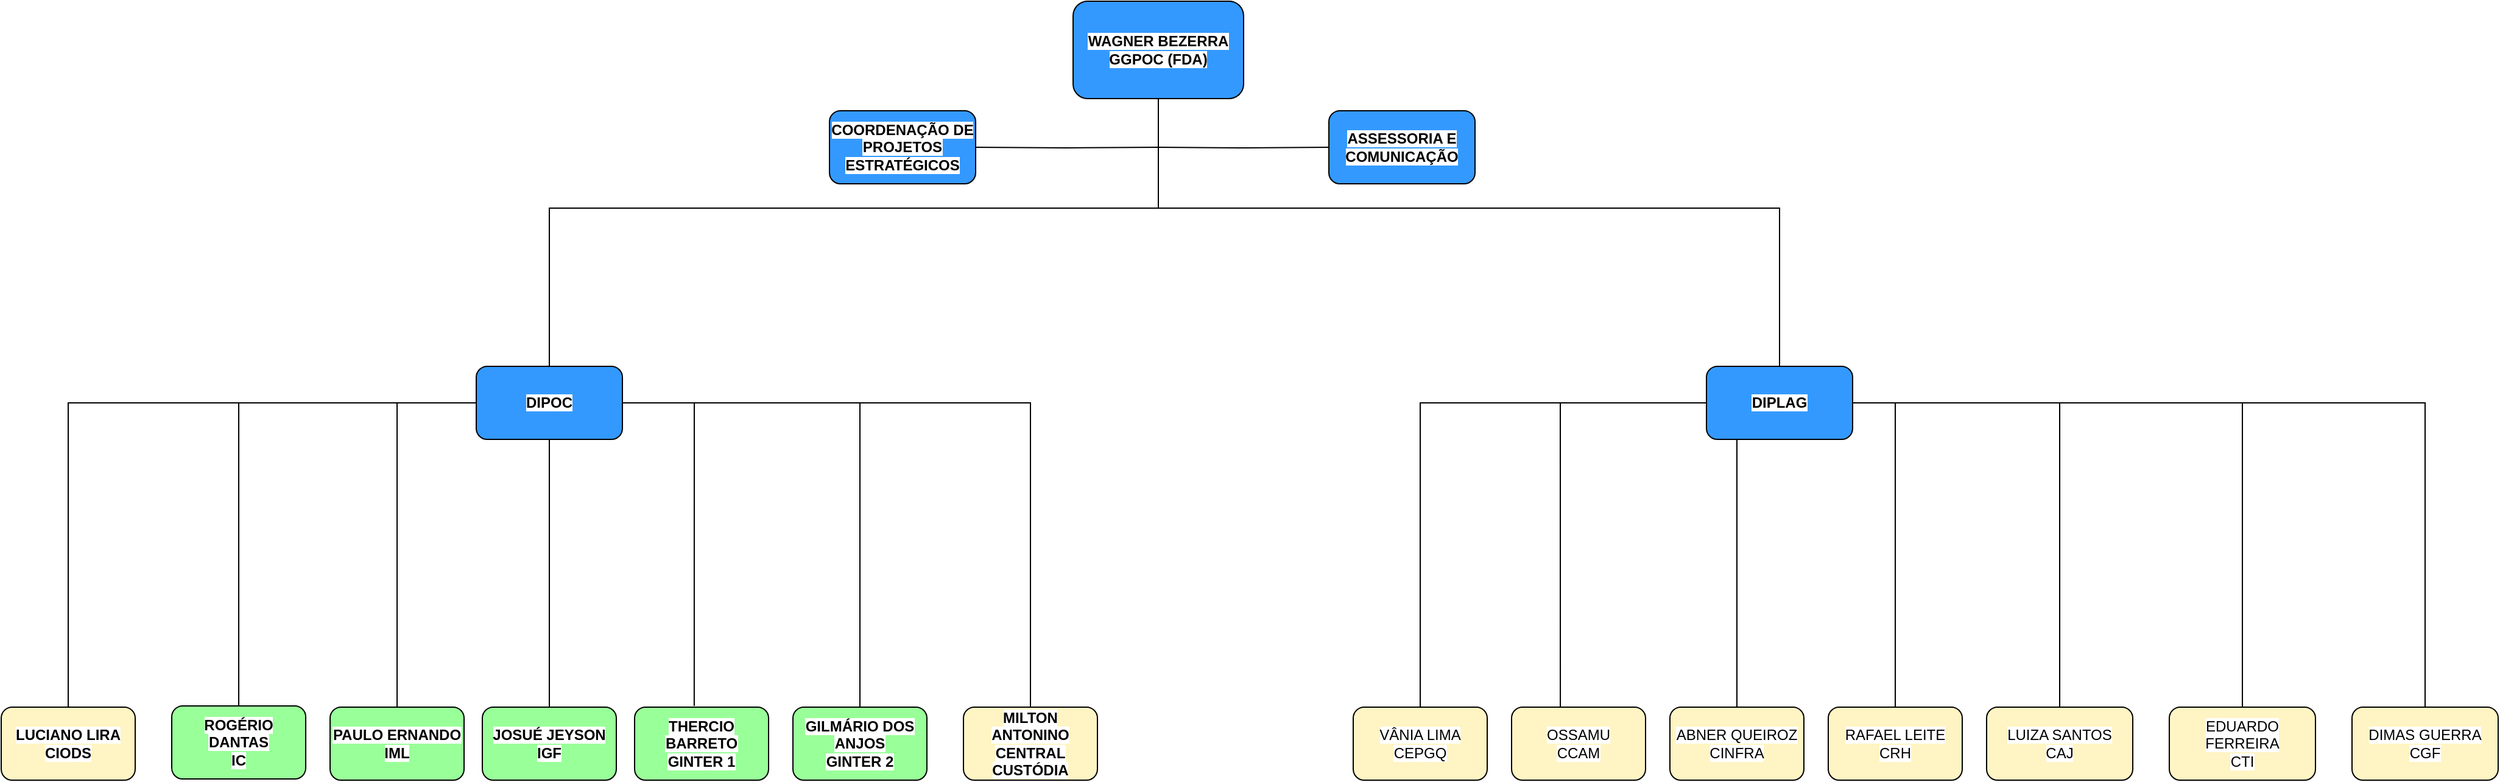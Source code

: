 <mxfile version="26.0.6">
  <diagram name="Página-1" id="0K0YXG1McnX2W62Tz3sX">
    <mxGraphModel dx="4008" dy="868" grid="1" gridSize="10" guides="1" tooltips="1" connect="1" arrows="1" fold="1" page="1" pageScale="1" pageWidth="2339" pageHeight="3300" math="0" shadow="0">
      <root>
        <mxCell id="0" />
        <mxCell id="1" parent="0" />
        <mxCell id="xnhlpHmmhGfdedn4X0CP-37" value="" style="edgeStyle=orthogonalEdgeStyle;rounded=0;orthogonalLoop=1;jettySize=auto;html=1;endArrow=none;endFill=0;" parent="1" target="xnhlpHmmhGfdedn4X0CP-36" edge="1">
          <mxGeometry relative="1" as="geometry">
            <mxPoint x="690" y="200" as="sourcePoint" />
          </mxGeometry>
        </mxCell>
        <mxCell id="xnhlpHmmhGfdedn4X0CP-39" value="" style="edgeStyle=orthogonalEdgeStyle;rounded=0;orthogonalLoop=1;jettySize=auto;html=1;endArrow=none;endFill=0;" parent="1" target="xnhlpHmmhGfdedn4X0CP-38" edge="1">
          <mxGeometry relative="1" as="geometry">
            <mxPoint x="690" y="200" as="sourcePoint" />
          </mxGeometry>
        </mxCell>
        <mxCell id="xnhlpHmmhGfdedn4X0CP-2" value="&lt;div&gt;&lt;font style=&quot;vertical-align: inherit;&quot;&gt;&lt;font style=&quot;vertical-align: inherit;&quot;&gt;&lt;b style=&quot;background-color: light-dark(#ffffff, var(--ge-dark-color, #121212));&quot;&gt;WAGNER BEZERRA&lt;/b&gt;&lt;/font&gt;&lt;/font&gt;&lt;/div&gt;&lt;font style=&quot;vertical-align: inherit;&quot;&gt;&lt;font style=&quot;vertical-align: inherit;&quot;&gt;&lt;b style=&quot;background-color: light-dark(#ffffff, var(--ge-dark-color, #121212));&quot;&gt;GGPOC (FDA)&lt;/b&gt;&lt;/font&gt;&lt;/font&gt;" style="rounded=1;whiteSpace=wrap;html=1;fillColor=#3399FF;" parent="1" vertex="1">
          <mxGeometry x="620" y="80" width="140" height="80" as="geometry" />
        </mxCell>
        <mxCell id="xnhlpHmmhGfdedn4X0CP-27" style="edgeStyle=orthogonalEdgeStyle;rounded=0;orthogonalLoop=1;jettySize=auto;html=1;exitX=0;exitY=0.5;exitDx=0;exitDy=0;endArrow=none;endFill=0;" parent="1" source="xnhlpHmmhGfdedn4X0CP-3" target="xnhlpHmmhGfdedn4X0CP-26" edge="1">
          <mxGeometry relative="1" as="geometry" />
        </mxCell>
        <mxCell id="xnhlpHmmhGfdedn4X0CP-55" style="edgeStyle=orthogonalEdgeStyle;rounded=0;orthogonalLoop=1;jettySize=auto;html=1;exitX=0.5;exitY=1;exitDx=0;exitDy=0;endArrow=none;endFill=0;" parent="1" source="xnhlpHmmhGfdedn4X0CP-3" target="xnhlpHmmhGfdedn4X0CP-34" edge="1">
          <mxGeometry relative="1" as="geometry">
            <Array as="points">
              <mxPoint x="1190" y="440" />
              <mxPoint x="1165" y="440" />
            </Array>
          </mxGeometry>
        </mxCell>
        <mxCell id="xnhlpHmmhGfdedn4X0CP-56" style="edgeStyle=orthogonalEdgeStyle;rounded=0;orthogonalLoop=1;jettySize=auto;html=1;exitX=1;exitY=0.5;exitDx=0;exitDy=0;endArrow=none;endFill=0;" parent="1" source="xnhlpHmmhGfdedn4X0CP-3" target="xnhlpHmmhGfdedn4X0CP-35" edge="1">
          <mxGeometry relative="1" as="geometry" />
        </mxCell>
        <mxCell id="xnhlpHmmhGfdedn4X0CP-57" style="edgeStyle=orthogonalEdgeStyle;rounded=0;orthogonalLoop=1;jettySize=auto;html=1;exitX=1;exitY=0.5;exitDx=0;exitDy=0;entryX=0.5;entryY=0;entryDx=0;entryDy=0;endArrow=none;endFill=0;" parent="1" source="xnhlpHmmhGfdedn4X0CP-3" target="xnhlpHmmhGfdedn4X0CP-51" edge="1">
          <mxGeometry relative="1" as="geometry" />
        </mxCell>
        <mxCell id="xnhlpHmmhGfdedn4X0CP-61" style="edgeStyle=orthogonalEdgeStyle;rounded=0;orthogonalLoop=1;jettySize=auto;html=1;exitX=1;exitY=0.5;exitDx=0;exitDy=0;entryX=0.5;entryY=0;entryDx=0;entryDy=0;endArrow=none;endFill=0;" parent="1" source="xnhlpHmmhGfdedn4X0CP-3" target="xnhlpHmmhGfdedn4X0CP-59" edge="1">
          <mxGeometry relative="1" as="geometry" />
        </mxCell>
        <mxCell id="XVnj3DxYSI7z3LRQhKSB-3" style="edgeStyle=orthogonalEdgeStyle;rounded=0;orthogonalLoop=1;jettySize=auto;html=1;exitX=1;exitY=0.5;exitDx=0;exitDy=0;endArrow=none;endFill=0;" edge="1" parent="1" source="xnhlpHmmhGfdedn4X0CP-3" target="XVnj3DxYSI7z3LRQhKSB-1">
          <mxGeometry relative="1" as="geometry" />
        </mxCell>
        <mxCell id="xnhlpHmmhGfdedn4X0CP-3" value="&lt;font style=&quot;vertical-align: inherit;&quot;&gt;&lt;font style=&quot;vertical-align: inherit;&quot;&gt;&lt;b style=&quot;background-color: light-dark(#ffffff, var(--ge-dark-color, #121212));&quot;&gt;DIPLAG&lt;/b&gt;&lt;/font&gt;&lt;/font&gt;" style="rounded=1;whiteSpace=wrap;html=1;fillColor=#3399FF;" parent="1" vertex="1">
          <mxGeometry x="1140" y="380" width="120" height="60" as="geometry" />
        </mxCell>
        <mxCell id="xnhlpHmmhGfdedn4X0CP-15" style="edgeStyle=orthogonalEdgeStyle;rounded=0;orthogonalLoop=1;jettySize=auto;html=1;exitX=0;exitY=0.5;exitDx=0;exitDy=0;entryX=0.5;entryY=0;entryDx=0;entryDy=0;endArrow=none;endFill=0;" parent="1" source="xnhlpHmmhGfdedn4X0CP-4" target="xnhlpHmmhGfdedn4X0CP-7" edge="1">
          <mxGeometry relative="1" as="geometry">
            <mxPoint x="-50" y="480" as="targetPoint" />
          </mxGeometry>
        </mxCell>
        <mxCell id="xnhlpHmmhGfdedn4X0CP-16" style="edgeStyle=orthogonalEdgeStyle;rounded=0;orthogonalLoop=1;jettySize=auto;html=1;exitX=0;exitY=0.5;exitDx=0;exitDy=0;endArrow=none;endFill=0;" parent="1" source="xnhlpHmmhGfdedn4X0CP-4" target="xnhlpHmmhGfdedn4X0CP-8" edge="1">
          <mxGeometry relative="1" as="geometry" />
        </mxCell>
        <mxCell id="xnhlpHmmhGfdedn4X0CP-20" style="edgeStyle=orthogonalEdgeStyle;rounded=0;orthogonalLoop=1;jettySize=auto;html=1;exitX=1;exitY=0.5;exitDx=0;exitDy=0;entryX=0.5;entryY=0;entryDx=0;entryDy=0;endArrow=none;endFill=0;" parent="1" source="xnhlpHmmhGfdedn4X0CP-4" target="xnhlpHmmhGfdedn4X0CP-10" edge="1">
          <mxGeometry relative="1" as="geometry" />
        </mxCell>
        <mxCell id="xnhlpHmmhGfdedn4X0CP-44" style="edgeStyle=orthogonalEdgeStyle;rounded=0;orthogonalLoop=1;jettySize=auto;html=1;exitX=0.5;exitY=1;exitDx=0;exitDy=0;entryX=0.5;entryY=0;entryDx=0;entryDy=0;endArrow=none;endFill=0;" parent="1" source="xnhlpHmmhGfdedn4X0CP-4" target="xnhlpHmmhGfdedn4X0CP-9" edge="1">
          <mxGeometry relative="1" as="geometry">
            <mxPoint x="190" y="640" as="targetPoint" />
          </mxGeometry>
        </mxCell>
        <mxCell id="xnhlpHmmhGfdedn4X0CP-49" style="edgeStyle=orthogonalEdgeStyle;rounded=0;orthogonalLoop=1;jettySize=auto;html=1;exitX=0;exitY=0.5;exitDx=0;exitDy=0;entryX=0.5;entryY=0;entryDx=0;entryDy=0;endArrow=none;endFill=0;" parent="1" source="xnhlpHmmhGfdedn4X0CP-4" target="xnhlpHmmhGfdedn4X0CP-47" edge="1">
          <mxGeometry relative="1" as="geometry" />
        </mxCell>
        <mxCell id="xnhlpHmmhGfdedn4X0CP-50" style="edgeStyle=orthogonalEdgeStyle;rounded=0;orthogonalLoop=1;jettySize=auto;html=1;exitX=1;exitY=0.5;exitDx=0;exitDy=0;entryX=0.5;entryY=0;entryDx=0;entryDy=0;strokeColor=default;endArrow=none;endFill=0;" parent="1" source="xnhlpHmmhGfdedn4X0CP-4" target="xnhlpHmmhGfdedn4X0CP-48" edge="1">
          <mxGeometry relative="1" as="geometry" />
        </mxCell>
        <mxCell id="xnhlpHmmhGfdedn4X0CP-4" value="&lt;font style=&quot;vertical-align: inherit;&quot;&gt;&lt;font style=&quot;vertical-align: inherit;&quot;&gt;&lt;b style=&quot;background-color: light-dark(#ffffff, var(--ge-dark-color, #121212));&quot;&gt;DIPOC&lt;/b&gt;&lt;/font&gt;&lt;/font&gt;" style="rounded=1;whiteSpace=wrap;html=1;fillColor=#3399FF;" parent="1" vertex="1">
          <mxGeometry x="130" y="380" width="120" height="60" as="geometry" />
        </mxCell>
        <mxCell id="xnhlpHmmhGfdedn4X0CP-5" value="" style="endArrow=none;html=1;rounded=0;exitX=0.5;exitY=0;exitDx=0;exitDy=0;entryX=0.5;entryY=1;entryDx=0;entryDy=0;" parent="1" source="xnhlpHmmhGfdedn4X0CP-4" target="xnhlpHmmhGfdedn4X0CP-2" edge="1">
          <mxGeometry width="50" height="50" relative="1" as="geometry">
            <mxPoint x="570" y="300" as="sourcePoint" />
            <mxPoint x="620" y="250" as="targetPoint" />
            <Array as="points">
              <mxPoint x="190" y="250" />
              <mxPoint x="320" y="250" />
              <mxPoint x="690" y="250" />
            </Array>
          </mxGeometry>
        </mxCell>
        <mxCell id="xnhlpHmmhGfdedn4X0CP-6" value="" style="endArrow=none;html=1;rounded=0;entryX=0.5;entryY=0;entryDx=0;entryDy=0;exitX=0.5;exitY=1;exitDx=0;exitDy=0;" parent="1" source="xnhlpHmmhGfdedn4X0CP-2" target="xnhlpHmmhGfdedn4X0CP-3" edge="1">
          <mxGeometry width="50" height="50" relative="1" as="geometry">
            <mxPoint x="760" y="250" as="sourcePoint" />
            <mxPoint x="810" y="200" as="targetPoint" />
            <Array as="points">
              <mxPoint x="690" y="250" />
              <mxPoint x="1080" y="250" />
              <mxPoint x="1200" y="250" />
            </Array>
          </mxGeometry>
        </mxCell>
        <mxCell id="xnhlpHmmhGfdedn4X0CP-7" value="&lt;div&gt;&lt;b style=&quot;background-color: light-dark(#ffffff, var(--ge-dark-color, #121212));&quot;&gt;ROGÉRIO DANTAS&lt;/b&gt;&lt;/div&gt;&lt;font style=&quot;vertical-align: inherit;&quot;&gt;&lt;font style=&quot;vertical-align: inherit;&quot;&gt;&lt;b style=&quot;background-color: light-dark(#ffffff, var(--ge-dark-color, #121212));&quot;&gt;IC&lt;/b&gt;&lt;/font&gt;&lt;/font&gt;" style="rounded=1;whiteSpace=wrap;html=1;fillColor=#99FF99;" parent="1" vertex="1">
          <mxGeometry x="-120" y="659" width="110" height="60" as="geometry" />
        </mxCell>
        <mxCell id="xnhlpHmmhGfdedn4X0CP-8" value="&lt;div&gt;&lt;font style=&quot;vertical-align: inherit;&quot;&gt;&lt;font style=&quot;vertical-align: inherit;&quot;&gt;&lt;b style=&quot;background-color: light-dark(#ffffff, var(--ge-dark-color, #121212));&quot;&gt;PAULO ERNANDO&lt;/b&gt;&lt;/font&gt;&lt;/font&gt;&lt;/div&gt;&lt;font style=&quot;vertical-align: inherit;&quot;&gt;&lt;font style=&quot;vertical-align: inherit;&quot;&gt;&lt;b style=&quot;background-color: light-dark(#ffffff, var(--ge-dark-color, #121212));&quot;&gt;IML&lt;/b&gt;&lt;/font&gt;&lt;/font&gt;" style="rounded=1;whiteSpace=wrap;html=1;fillColor=#99FF99;" parent="1" vertex="1">
          <mxGeometry x="10" y="660" width="110" height="60" as="geometry" />
        </mxCell>
        <mxCell id="xnhlpHmmhGfdedn4X0CP-9" value="&lt;div&gt;&lt;font style=&quot;vertical-align: inherit;&quot;&gt;&lt;font style=&quot;vertical-align: inherit;&quot;&gt;&lt;b style=&quot;background-color: light-dark(#ffffff, var(--ge-dark-color, #121212));&quot;&gt;JOSUÉ JEYSON&lt;/b&gt;&lt;/font&gt;&lt;/font&gt;&lt;/div&gt;&lt;font style=&quot;vertical-align: inherit;&quot;&gt;&lt;font style=&quot;vertical-align: inherit;&quot;&gt;&lt;b style=&quot;background-color: light-dark(#ffffff, var(--ge-dark-color, #121212));&quot;&gt;IGF&lt;/b&gt;&lt;/font&gt;&lt;/font&gt;" style="rounded=1;whiteSpace=wrap;html=1;fillColor=#99FF99;" parent="1" vertex="1">
          <mxGeometry x="135" y="660" width="110" height="60" as="geometry" />
        </mxCell>
        <mxCell id="xnhlpHmmhGfdedn4X0CP-10" value="&lt;div&gt;&lt;font style=&quot;vertical-align: inherit;&quot;&gt;&lt;font style=&quot;vertical-align: inherit;&quot;&gt;&lt;b style=&quot;background-color: light-dark(#ffffff, var(--ge-dark-color, #121212));&quot;&gt;GILMÁRIO DOS ANJOS&lt;/b&gt;&lt;/font&gt;&lt;/font&gt;&lt;/div&gt;&lt;font style=&quot;vertical-align: inherit;&quot;&gt;&lt;font style=&quot;vertical-align: inherit;&quot;&gt;&lt;b style=&quot;background-color: light-dark(#ffffff, var(--ge-dark-color, #121212));&quot;&gt;GINTER 2&lt;/b&gt;&lt;/font&gt;&lt;/font&gt;" style="rounded=1;whiteSpace=wrap;html=1;fillColor=#99FF99;" parent="1" vertex="1">
          <mxGeometry x="390" y="660" width="110" height="60" as="geometry" />
        </mxCell>
        <mxCell id="xnhlpHmmhGfdedn4X0CP-11" value="&lt;div&gt;&lt;font style=&quot;vertical-align: inherit;&quot;&gt;&lt;font style=&quot;vertical-align: inherit;&quot;&gt;&lt;b style=&quot;background-color: light-dark(#ffffff, var(--ge-dark-color, #121212));&quot;&gt;THERCIO BARRETO&lt;/b&gt;&lt;/font&gt;&lt;/font&gt;&lt;/div&gt;&lt;font style=&quot;vertical-align: inherit;&quot;&gt;&lt;font style=&quot;vertical-align: inherit;&quot;&gt;&lt;b style=&quot;background-color: light-dark(#ffffff, var(--ge-dark-color, #121212));&quot;&gt;GINTER 1&lt;/b&gt;&lt;/font&gt;&lt;/font&gt;" style="rounded=1;whiteSpace=wrap;html=1;fillColor=#99FF99;" parent="1" vertex="1">
          <mxGeometry x="260" y="660" width="110" height="60" as="geometry" />
        </mxCell>
        <mxCell id="xnhlpHmmhGfdedn4X0CP-21" style="edgeStyle=orthogonalEdgeStyle;rounded=0;orthogonalLoop=1;jettySize=auto;html=1;exitX=1;exitY=0.5;exitDx=0;exitDy=0;entryX=0.445;entryY=-0.017;entryDx=0;entryDy=0;entryPerimeter=0;endArrow=none;endFill=0;" parent="1" source="xnhlpHmmhGfdedn4X0CP-4" target="xnhlpHmmhGfdedn4X0CP-11" edge="1">
          <mxGeometry relative="1" as="geometry">
            <mxPoint x="348" y="490" as="targetPoint" />
          </mxGeometry>
        </mxCell>
        <mxCell id="xnhlpHmmhGfdedn4X0CP-26" value="&lt;div&gt;&lt;font style=&quot;vertical-align: inherit;&quot;&gt;&lt;font style=&quot;vertical-align: inherit; background-color: light-dark(#ffffff, var(--ge-dark-color, #121212));&quot;&gt;VÂNIA LIMA&lt;/font&gt;&lt;/font&gt;&lt;/div&gt;&lt;font style=&quot;vertical-align: inherit;&quot;&gt;&lt;font style=&quot;vertical-align: inherit; background-color: light-dark(#ffffff, var(--ge-dark-color, #121212));&quot;&gt;CEPGQ&lt;/font&gt;&lt;/font&gt;" style="rounded=1;whiteSpace=wrap;html=1;fillColor=#FFF4C3;" parent="1" vertex="1">
          <mxGeometry x="850" y="660" width="110" height="60" as="geometry" />
        </mxCell>
        <mxCell id="xnhlpHmmhGfdedn4X0CP-33" value="&lt;div&gt;&lt;span style=&quot;background-color: light-dark(#ffffff, var(--ge-dark-color, #121212));&quot;&gt;OSSAMU&lt;/span&gt;&lt;/div&gt;&lt;span style=&quot;background-color: light-dark(#ffffff, var(--ge-dark-color, #121212));&quot;&gt;CCAM&lt;/span&gt;" style="rounded=1;whiteSpace=wrap;html=1;fillColor=#FFF4C3;" parent="1" vertex="1">
          <mxGeometry x="980" y="660" width="110" height="60" as="geometry" />
        </mxCell>
        <mxCell id="xnhlpHmmhGfdedn4X0CP-34" value="&lt;div&gt;&lt;font style=&quot;vertical-align: inherit;&quot;&gt;&lt;font style=&quot;vertical-align: inherit; background-color: light-dark(#ffffff, var(--ge-dark-color, #121212));&quot;&gt;ABNER QUEIROZ&lt;/font&gt;&lt;/font&gt;&lt;/div&gt;&lt;font style=&quot;vertical-align: inherit;&quot;&gt;&lt;font style=&quot;vertical-align: inherit; background-color: light-dark(#ffffff, var(--ge-dark-color, #121212));&quot;&gt;CINFRA&lt;/font&gt;&lt;/font&gt;" style="rounded=1;whiteSpace=wrap;html=1;fillColor=#FFF4C3;" parent="1" vertex="1">
          <mxGeometry x="1110" y="660" width="110" height="60" as="geometry" />
        </mxCell>
        <mxCell id="xnhlpHmmhGfdedn4X0CP-35" value="&lt;div&gt;&lt;span style=&quot;background-color: light-dark(#ffffff, var(--ge-dark-color, #121212));&quot;&gt;RAFAEL LEITE&lt;/span&gt;&lt;/div&gt;&lt;span style=&quot;background-color: light-dark(#ffffff, var(--ge-dark-color, #121212));&quot;&gt;CRH&lt;/span&gt;" style="rounded=1;whiteSpace=wrap;html=1;fillColor=#FFF4C3;" parent="1" vertex="1">
          <mxGeometry x="1240" y="660" width="110" height="60" as="geometry" />
        </mxCell>
        <mxCell id="xnhlpHmmhGfdedn4X0CP-36" value="&lt;font style=&quot;vertical-align: inherit;&quot;&gt;&lt;font style=&quot;vertical-align: inherit;&quot;&gt;&lt;b style=&quot;background-color: light-dark(#ffffff, var(--ge-dark-color, #121212));&quot;&gt;ASSESSORIA E COMUNICAÇÃO&lt;/b&gt;&lt;/font&gt;&lt;/font&gt;" style="whiteSpace=wrap;html=1;fillColor=#3399FF;rounded=1;" parent="1" vertex="1">
          <mxGeometry x="830" y="170" width="120" height="60" as="geometry" />
        </mxCell>
        <mxCell id="xnhlpHmmhGfdedn4X0CP-38" value="&lt;font style=&quot;vertical-align: inherit;&quot;&gt;&lt;font style=&quot;vertical-align: inherit;&quot;&gt;&lt;font style=&quot;vertical-align: inherit;&quot;&gt;&lt;font style=&quot;vertical-align: inherit;&quot;&gt;&lt;b style=&quot;background-color: light-dark(#ffffff, var(--ge-dark-color, #121212));&quot;&gt;COORDENAÇÃO DE PROJETOS ESTRATÉGICOS&lt;/b&gt;&lt;/font&gt;&lt;/font&gt;&lt;/font&gt;&lt;/font&gt;" style="whiteSpace=wrap;html=1;fillColor=#3399FF;rounded=1;" parent="1" vertex="1">
          <mxGeometry x="420" y="170" width="120" height="60" as="geometry" />
        </mxCell>
        <mxCell id="xnhlpHmmhGfdedn4X0CP-41" style="edgeStyle=orthogonalEdgeStyle;rounded=0;orthogonalLoop=1;jettySize=auto;html=1;exitX=0;exitY=0.5;exitDx=0;exitDy=0;entryX=0.364;entryY=0;entryDx=0;entryDy=0;entryPerimeter=0;endArrow=none;endFill=0;" parent="1" source="xnhlpHmmhGfdedn4X0CP-3" target="xnhlpHmmhGfdedn4X0CP-33" edge="1">
          <mxGeometry relative="1" as="geometry" />
        </mxCell>
        <mxCell id="xnhlpHmmhGfdedn4X0CP-47" value="&lt;div&gt;&lt;b style=&quot;background-color: light-dark(#ffffff, var(--ge-dark-color, #121212));&quot;&gt;LUCIANO LIRA&lt;/b&gt;&lt;/div&gt;&lt;b style=&quot;background-color: light-dark(#ffffff, var(--ge-dark-color, #121212));&quot;&gt;CIODS&lt;/b&gt;" style="rounded=1;whiteSpace=wrap;html=1;fillColor=#FFF4C3;" parent="1" vertex="1">
          <mxGeometry x="-260" y="660" width="110" height="60" as="geometry" />
        </mxCell>
        <mxCell id="xnhlpHmmhGfdedn4X0CP-48" value="&lt;div&gt;&lt;b style=&quot;background-color: light-dark(#ffffff, var(--ge-dark-color, #121212));&quot;&gt;MILTON ANTONINO&lt;/b&gt;&lt;/div&gt;&lt;b style=&quot;background-color: light-dark(#ffffff, var(--ge-dark-color, #121212));&quot;&gt;CENTRAL CUSTÓDIA&lt;/b&gt;" style="rounded=1;whiteSpace=wrap;html=1;fillColor=#FFF4C3;" parent="1" vertex="1">
          <mxGeometry x="530" y="660" width="110" height="60" as="geometry" />
        </mxCell>
        <mxCell id="xnhlpHmmhGfdedn4X0CP-51" value="&lt;div&gt;&lt;span style=&quot;background-color: light-dark(#ffffff, var(--ge-dark-color, #121212));&quot;&gt;LUIZA SANTOS&lt;/span&gt;&lt;/div&gt;&lt;span style=&quot;background-color: light-dark(#ffffff, var(--ge-dark-color, #121212));&quot;&gt;CAJ&lt;/span&gt;" style="whiteSpace=wrap;html=1;fillColor=#FFF4C3;rounded=1;" parent="1" vertex="1">
          <mxGeometry x="1370" y="660" width="120" height="60" as="geometry" />
        </mxCell>
        <mxCell id="xnhlpHmmhGfdedn4X0CP-59" value="&lt;div&gt;&lt;span style=&quot;background-color: light-dark(#ffffff, var(--ge-dark-color, #121212));&quot;&gt;EDUARDO FERREIRA&lt;/span&gt;&lt;/div&gt;&lt;span style=&quot;background-color: light-dark(#ffffff, var(--ge-dark-color, #121212));&quot;&gt;CTI&lt;/span&gt;" style="whiteSpace=wrap;html=1;fillColor=#FFF4C3;rounded=1;" parent="1" vertex="1">
          <mxGeometry x="1520" y="660" width="120" height="60" as="geometry" />
        </mxCell>
        <mxCell id="XVnj3DxYSI7z3LRQhKSB-1" value="&lt;div&gt;&lt;span style=&quot;background-color: light-dark(#ffffff, var(--ge-dark-color, #121212));&quot;&gt;DIMAS GUERRA&lt;/span&gt;&lt;/div&gt;&lt;span style=&quot;background-color: light-dark(#ffffff, var(--ge-dark-color, #121212));&quot;&gt;CGF&lt;/span&gt;" style="whiteSpace=wrap;html=1;fillColor=#FFF4C3;rounded=1;" vertex="1" parent="1">
          <mxGeometry x="1670" y="660" width="120" height="60" as="geometry" />
        </mxCell>
      </root>
    </mxGraphModel>
  </diagram>
</mxfile>
